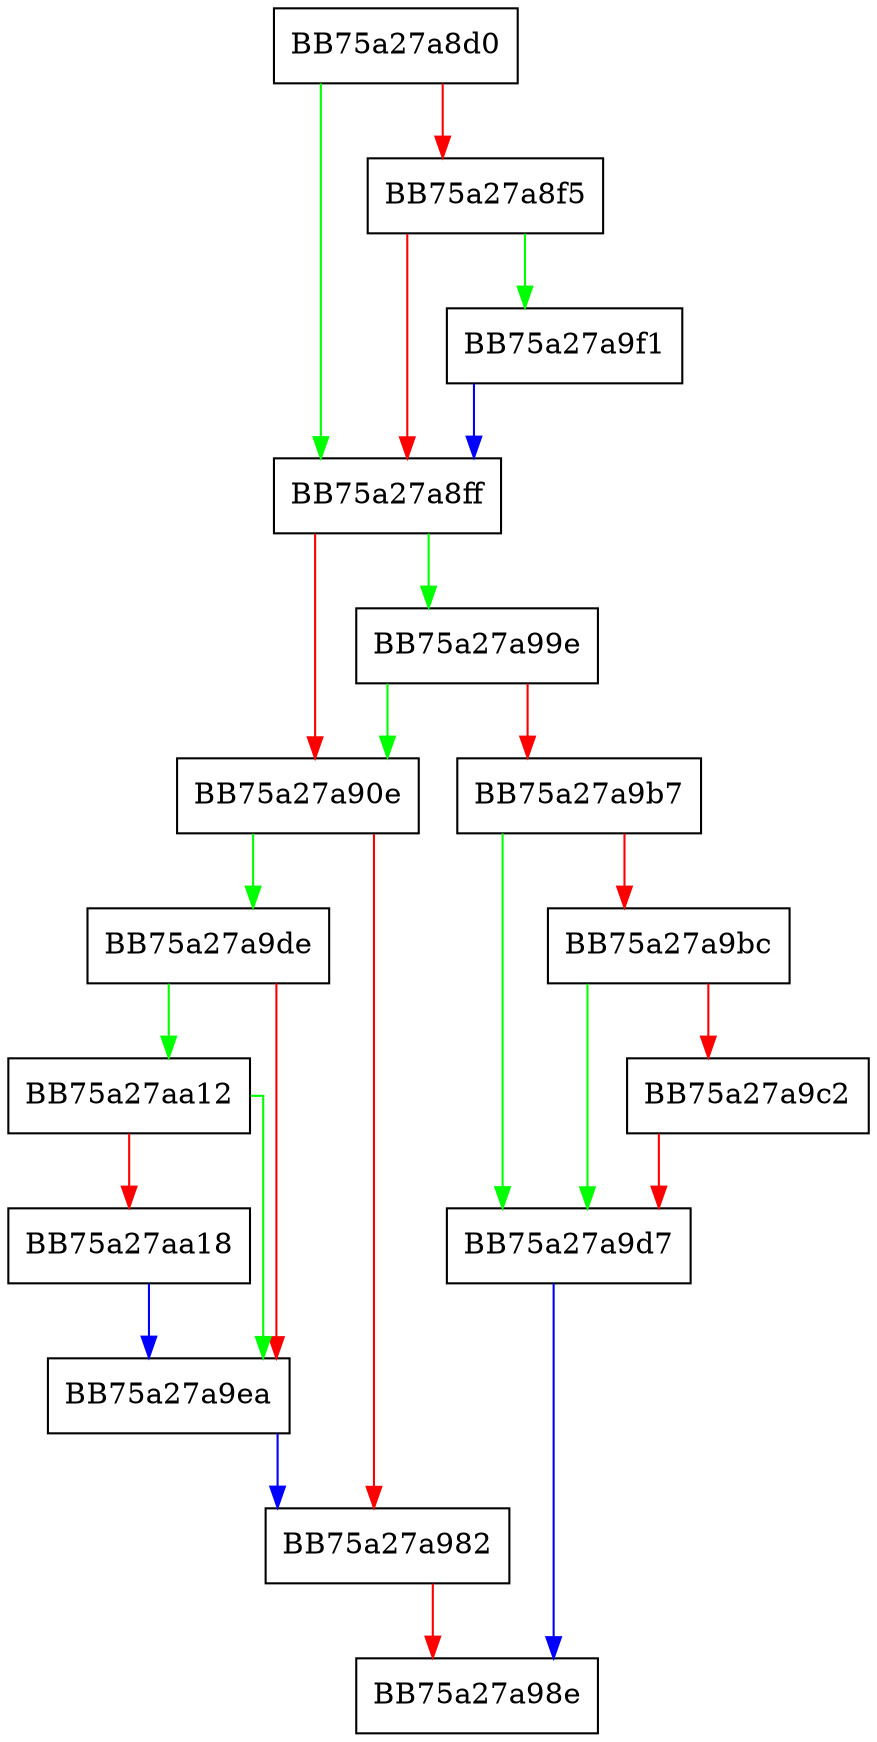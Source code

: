 digraph WriteSQLiteWithUpdate {
  node [shape="box"];
  graph [splines=ortho];
  BB75a27a8d0 -> BB75a27a8ff [color="green"];
  BB75a27a8d0 -> BB75a27a8f5 [color="red"];
  BB75a27a8f5 -> BB75a27a9f1 [color="green"];
  BB75a27a8f5 -> BB75a27a8ff [color="red"];
  BB75a27a8ff -> BB75a27a99e [color="green"];
  BB75a27a8ff -> BB75a27a90e [color="red"];
  BB75a27a90e -> BB75a27a9de [color="green"];
  BB75a27a90e -> BB75a27a982 [color="red"];
  BB75a27a982 -> BB75a27a98e [color="red"];
  BB75a27a99e -> BB75a27a90e [color="green"];
  BB75a27a99e -> BB75a27a9b7 [color="red"];
  BB75a27a9b7 -> BB75a27a9d7 [color="green"];
  BB75a27a9b7 -> BB75a27a9bc [color="red"];
  BB75a27a9bc -> BB75a27a9d7 [color="green"];
  BB75a27a9bc -> BB75a27a9c2 [color="red"];
  BB75a27a9c2 -> BB75a27a9d7 [color="red"];
  BB75a27a9d7 -> BB75a27a98e [color="blue"];
  BB75a27a9de -> BB75a27aa12 [color="green"];
  BB75a27a9de -> BB75a27a9ea [color="red"];
  BB75a27a9ea -> BB75a27a982 [color="blue"];
  BB75a27a9f1 -> BB75a27a8ff [color="blue"];
  BB75a27aa12 -> BB75a27a9ea [color="green"];
  BB75a27aa12 -> BB75a27aa18 [color="red"];
  BB75a27aa18 -> BB75a27a9ea [color="blue"];
}